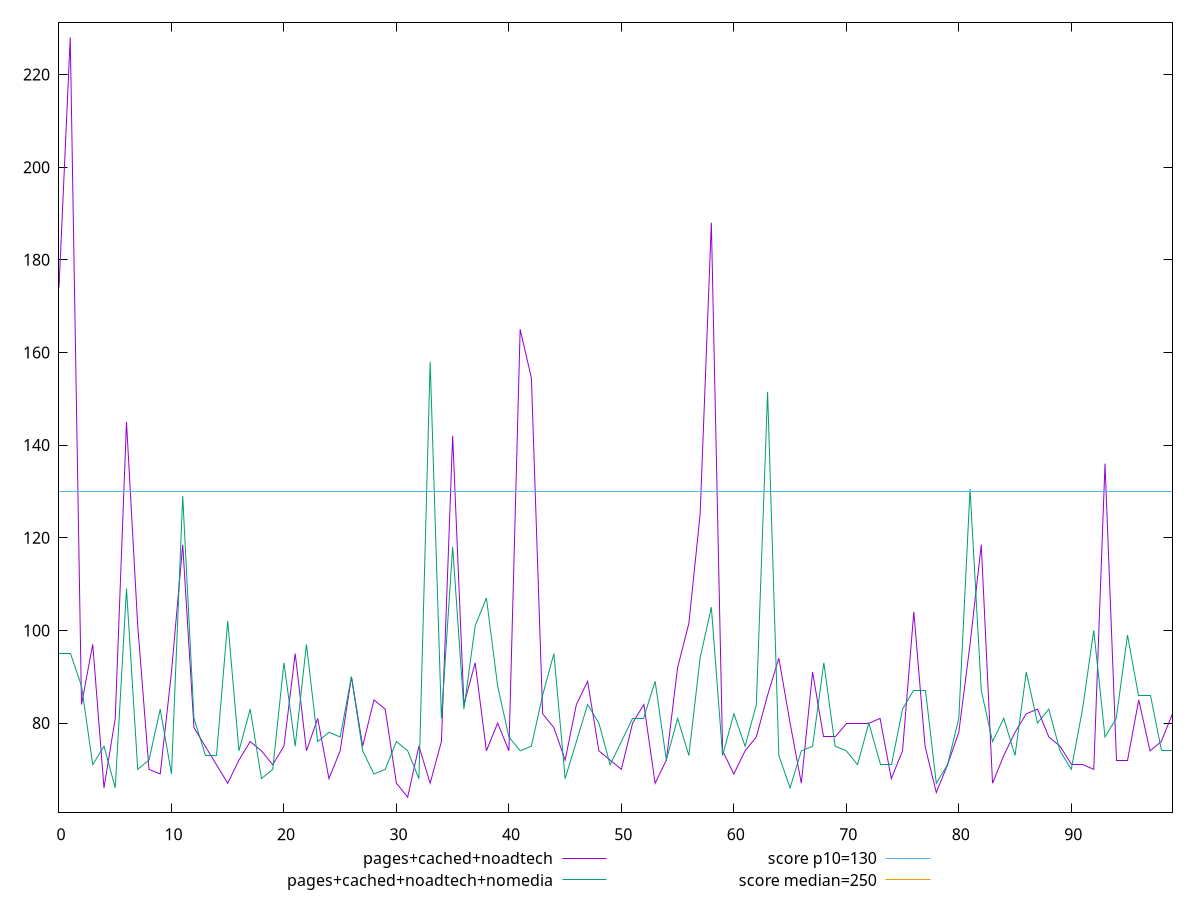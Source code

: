 reset

$pagesCachedNoadtech <<EOF
0 174
1 228
2 84
3 97
4 66
5 81
6 145
7 101
8 70
9 69
10 91
11 118.5
12 79
13 75
14 71
15 67
16 72
17 76
18 74
19 71
20 75
21 95
22 74
23 81
24 68
25 74
26 90
27 75
28 85
29 83
30 67
31 64
32 75
33 67
34 76
35 142
36 84
37 93
38 74
39 80
40 74
41 165
42 154.5
43 82
44 79
45 72
46 84
47 89
48 74
49 72
50 70
51 80
52 84
53 67
54 72
55 92
56 101.5
57 125
58 188
59 74
60 69
61 74
62 77
63 86
64 94
65 80
66 67
67 91
68 77
69 77
70 80
71 80
72 80
73 81
74 68
75 74
76 104
77 75
78 65
79 71
80 78
81 97
82 118.5
83 67
84 73
85 78
86 82
87 83
88 77
89 75
90 71
91 71
92 70
93 136
94 72
95 72
96 85
97 74
98 76
99 82
EOF

$pagesCachedNoadtechNomedia <<EOF
0 95
1 95
2 88
3 71
4 75
5 66
6 109
7 70
8 72
9 83
10 69
11 129
12 81
13 73
14 73
15 102
16 74
17 83
18 68
19 70
20 93
21 75
22 97
23 76
24 78
25 77
26 90
27 74
28 69
29 70
30 76
31 74
32 68
33 158
34 81
35 118
36 83
37 101
38 107
39 88
40 77
41 74
42 75
43 86
44 95
45 68
46 76
47 84
48 80
49 71
50 76
51 81
52 81
53 89
54 72
55 81
56 73
57 94
58 105
59 73
60 82
61 75
62 84
63 151.5
64 73
65 66
66 74
67 75
68 93
69 75
70 74
71 71
72 80
73 71
74 71
75 83
76 87
77 87
78 67
79 71
80 81
81 130.5000000000001
82 87
83 76
84 81
85 73
86 91
87 80
88 83
89 74
90 70
91 83
92 100
93 77
94 81
95 99
96 86
97 86
98 74
99 74
EOF

set key outside below
set xrange [0:99]
set yrange [60.72:231.28]
set trange [60.72:231.28]
set terminal svg size 640, 520 enhanced background rgb 'white'
set output "report_00019_2021-02-10T18-14-37.922Z//max-potential-fid/comparison/line/2_vs_3.svg"

plot $pagesCachedNoadtech title "pages+cached+noadtech" with line, \
     $pagesCachedNoadtechNomedia title "pages+cached+noadtech+nomedia" with line, \
     130 title "score p10=130", \
     250 title "score median=250"

reset
